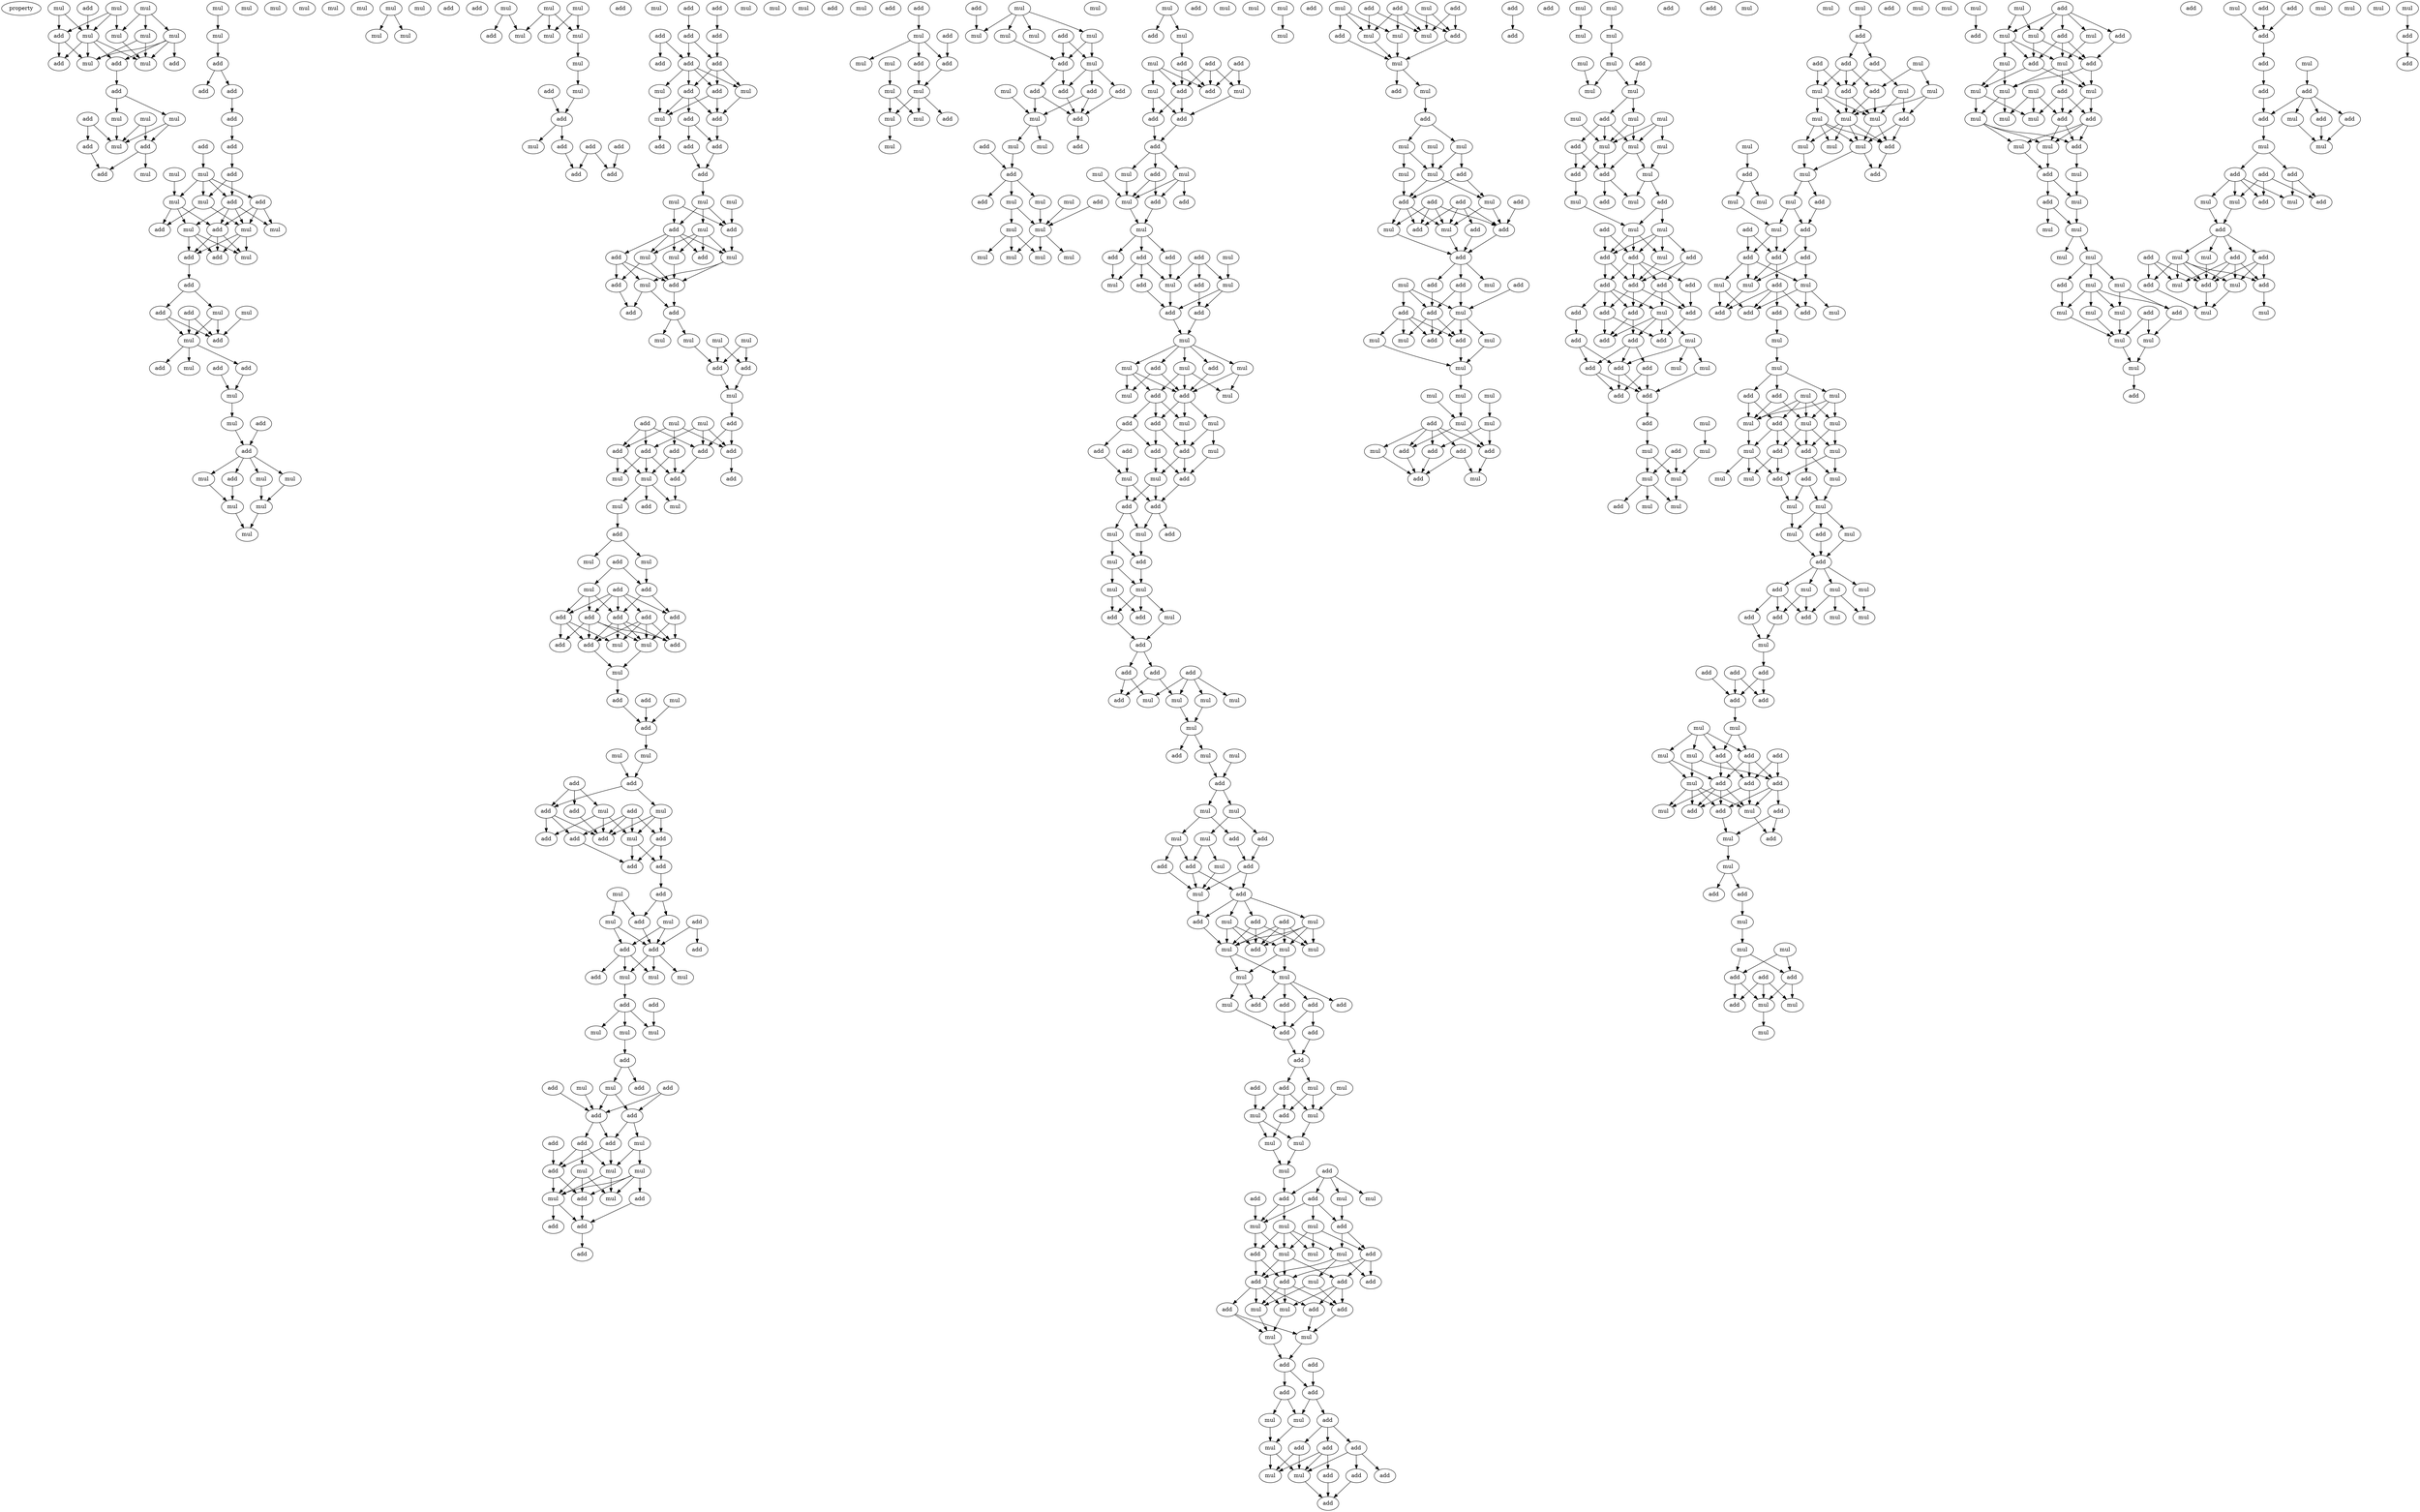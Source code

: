 digraph {
    node [fontcolor=black]
    property [mul=2,lf=1.9]
    0 [ label = mul ];
    1 [ label = mul ];
    2 [ label = add ];
    3 [ label = mul ];
    4 [ label = mul ];
    5 [ label = mul ];
    6 [ label = mul ];
    7 [ label = add ];
    8 [ label = mul ];
    9 [ label = add ];
    10 [ label = mul ];
    11 [ label = mul ];
    12 [ label = add ];
    13 [ label = add ];
    14 [ label = add ];
    15 [ label = add ];
    16 [ label = mul ];
    17 [ label = mul ];
    18 [ label = mul ];
    19 [ label = add ];
    20 [ label = mul ];
    21 [ label = add ];
    22 [ label = mul ];
    23 [ label = add ];
    24 [ label = mul ];
    25 [ label = mul ];
    26 [ label = add ];
    27 [ label = mul ];
    28 [ label = mul ];
    29 [ label = add ];
    30 [ label = add ];
    31 [ label = mul ];
    32 [ label = add ];
    33 [ label = add ];
    34 [ label = add ];
    35 [ label = mul ];
    36 [ label = add ];
    37 [ label = mul ];
    38 [ label = add ];
    39 [ label = add ];
    40 [ label = mul ];
    41 [ label = mul ];
    42 [ label = mul ];
    43 [ label = add ];
    44 [ label = mul ];
    45 [ label = mul ];
    46 [ label = add ];
    47 [ label = mul ];
    48 [ label = add ];
    49 [ label = add ];
    50 [ label = add ];
    51 [ label = add ];
    52 [ label = add ];
    53 [ label = mul ];
    54 [ label = mul ];
    55 [ label = mul ];
    56 [ label = add ];
    57 [ label = mul ];
    58 [ label = add ];
    59 [ label = add ];
    60 [ label = mul ];
    61 [ label = add ];
    62 [ label = mul ];
    63 [ label = mul ];
    64 [ label = add ];
    65 [ label = add ];
    66 [ label = mul ];
    67 [ label = mul ];
    68 [ label = mul ];
    69 [ label = mul ];
    70 [ label = add ];
    71 [ label = mul ];
    72 [ label = mul ];
    73 [ label = mul ];
    74 [ label = mul ];
    75 [ label = mul ];
    76 [ label = mul ];
    77 [ label = add ];
    78 [ label = mul ];
    79 [ label = add ];
    80 [ label = mul ];
    81 [ label = mul ];
    82 [ label = mul ];
    83 [ label = mul ];
    84 [ label = mul ];
    85 [ label = mul ];
    86 [ label = add ];
    87 [ label = mul ];
    88 [ label = add ];
    89 [ label = add ];
    90 [ label = mul ];
    91 [ label = add ];
    92 [ label = mul ];
    93 [ label = mul ];
    94 [ label = add ];
    95 [ label = add ];
    96 [ label = add ];
    97 [ label = add ];
    98 [ label = add ];
    99 [ label = add ];
    100 [ label = mul ];
    101 [ label = add ];
    102 [ label = add ];
    103 [ label = add ];
    104 [ label = add ];
    105 [ label = add ];
    106 [ label = add ];
    107 [ label = add ];
    108 [ label = mul ];
    109 [ label = add ];
    110 [ label = add ];
    111 [ label = mul ];
    112 [ label = add ];
    113 [ label = add ];
    114 [ label = mul ];
    115 [ label = add ];
    116 [ label = add ];
    117 [ label = add ];
    118 [ label = mul ];
    119 [ label = add ];
    120 [ label = mul ];
    121 [ label = mul ];
    122 [ label = mul ];
    123 [ label = add ];
    124 [ label = add ];
    125 [ label = mul ];
    126 [ label = add ];
    127 [ label = add ];
    128 [ label = mul ];
    129 [ label = mul ];
    130 [ label = mul ];
    131 [ label = add ];
    132 [ label = add ];
    133 [ label = mul ];
    134 [ label = add ];
    135 [ label = add ];
    136 [ label = mul ];
    137 [ label = mul ];
    138 [ label = mul ];
    139 [ label = mul ];
    140 [ label = add ];
    141 [ label = add ];
    142 [ label = mul ];
    143 [ label = mul ];
    144 [ label = add ];
    145 [ label = add ];
    146 [ label = mul ];
    147 [ label = mul ];
    148 [ label = add ];
    149 [ label = add ];
    150 [ label = add ];
    151 [ label = add ];
    152 [ label = add ];
    153 [ label = add ];
    154 [ label = mul ];
    155 [ label = mul ];
    156 [ label = add ];
    157 [ label = mul ];
    158 [ label = add ];
    159 [ label = mul ];
    160 [ label = add ];
    161 [ label = add ];
    162 [ label = mul ];
    163 [ label = mul ];
    164 [ label = add ];
    165 [ label = add ];
    166 [ label = add ];
    167 [ label = mul ];
    168 [ label = add ];
    169 [ label = add ];
    170 [ label = add ];
    171 [ label = add ];
    172 [ label = add ];
    173 [ label = add ];
    174 [ label = add ];
    175 [ label = mul ];
    176 [ label = add ];
    177 [ label = mul ];
    178 [ label = mul ];
    179 [ label = add ];
    180 [ label = add ];
    181 [ label = mul ];
    182 [ label = add ];
    183 [ label = mul ];
    184 [ label = mul ];
    185 [ label = add ];
    186 [ label = add ];
    187 [ label = mul ];
    188 [ label = add ];
    189 [ label = mul ];
    190 [ label = add ];
    191 [ label = add ];
    192 [ label = add ];
    193 [ label = mul ];
    194 [ label = add ];
    195 [ label = add ];
    196 [ label = add ];
    197 [ label = add ];
    198 [ label = add ];
    199 [ label = add ];
    200 [ label = mul ];
    201 [ label = add ];
    202 [ label = mul ];
    203 [ label = add ];
    204 [ label = mul ];
    205 [ label = add ];
    206 [ label = add ];
    207 [ label = add ];
    208 [ label = mul ];
    209 [ label = mul ];
    210 [ label = add ];
    211 [ label = mul ];
    212 [ label = mul ];
    213 [ label = add ];
    214 [ label = add ];
    215 [ label = mul ];
    216 [ label = mul ];
    217 [ label = mul ];
    218 [ label = add ];
    219 [ label = add ];
    220 [ label = mul ];
    221 [ label = add ];
    222 [ label = mul ];
    223 [ label = add ];
    224 [ label = add ];
    225 [ label = add ];
    226 [ label = add ];
    227 [ label = add ];
    228 [ label = mul ];
    229 [ label = add ];
    230 [ label = add ];
    231 [ label = mul ];
    232 [ label = add ];
    233 [ label = mul ];
    234 [ label = mul ];
    235 [ label = add ];
    236 [ label = mul ];
    237 [ label = mul ];
    238 [ label = add ];
    239 [ label = add ];
    240 [ label = add ];
    241 [ label = add ];
    242 [ label = add ];
    243 [ label = add ];
    244 [ label = mul ];
    245 [ label = mul ];
    246 [ label = mul ];
    247 [ label = add ];
    248 [ label = add ];
    249 [ label = mul ];
    250 [ label = mul ];
    251 [ label = mul ];
    252 [ label = add ];
    253 [ label = mul ];
    254 [ label = mul ];
    255 [ label = mul ];
    256 [ label = add ];
    257 [ label = mul ];
    258 [ label = mul ];
    259 [ label = add ];
    260 [ label = mul ];
    261 [ label = mul ];
    262 [ label = mul ];
    263 [ label = add ];
    264 [ label = add ];
    265 [ label = add ];
    266 [ label = add ];
    267 [ label = mul ];
    268 [ label = add ];
    269 [ label = mul ];
    270 [ label = add ];
    271 [ label = add ];
    272 [ label = mul ];
    273 [ label = mul ];
    274 [ label = add ];
    275 [ label = add ];
    276 [ label = add ];
    277 [ label = mul ];
    278 [ label = add ];
    279 [ label = mul ];
    280 [ label = mul ];
    281 [ label = mul ];
    282 [ label = mul ];
    283 [ label = mul ];
    284 [ label = mul ];
    285 [ label = mul ];
    286 [ label = mul ];
    287 [ label = mul ];
    288 [ label = mul ];
    289 [ label = add ];
    290 [ label = mul ];
    291 [ label = add ];
    292 [ label = add ];
    293 [ label = add ];
    294 [ label = mul ];
    295 [ label = add ];
    296 [ label = mul ];
    297 [ label = mul ];
    298 [ label = add ];
    299 [ label = add ];
    300 [ label = mul ];
    301 [ label = add ];
    302 [ label = add ];
    303 [ label = add ];
    304 [ label = mul ];
    305 [ label = mul ];
    306 [ label = add ];
    307 [ label = mul ];
    308 [ label = mul ];
    309 [ label = add ];
    310 [ label = add ];
    311 [ label = mul ];
    312 [ label = add ];
    313 [ label = add ];
    314 [ label = add ];
    315 [ label = add ];
    316 [ label = mul ];
    317 [ label = add ];
    318 [ label = mul ];
    319 [ label = mul ];
    320 [ label = mul ];
    321 [ label = add ];
    322 [ label = add ];
    323 [ label = add ];
    324 [ label = mul ];
    325 [ label = add ];
    326 [ label = add ];
    327 [ label = mul ];
    328 [ label = mul ];
    329 [ label = mul ];
    330 [ label = mul ];
    331 [ label = mul ];
    332 [ label = add ];
    333 [ label = add ];
    334 [ label = add ];
    335 [ label = add ];
    336 [ label = mul ];
    337 [ label = mul ];
    338 [ label = add ];
    339 [ label = add ];
    340 [ label = add ];
    341 [ label = mul ];
    342 [ label = add ];
    343 [ label = mul ];
    344 [ label = add ];
    345 [ label = mul ];
    346 [ label = add ];
    347 [ label = add ];
    348 [ label = add ];
    349 [ label = mul ];
    350 [ label = mul ];
    351 [ label = mul ];
    352 [ label = mul ];
    353 [ label = add ];
    354 [ label = mul ];
    355 [ label = mul ];
    356 [ label = mul ];
    357 [ label = mul ];
    358 [ label = add ];
    359 [ label = mul ];
    360 [ label = add ];
    361 [ label = add ];
    362 [ label = add ];
    363 [ label = add ];
    364 [ label = add ];
    365 [ label = mul ];
    366 [ label = mul ];
    367 [ label = add ];
    368 [ label = mul ];
    369 [ label = mul ];
    370 [ label = mul ];
    371 [ label = mul ];
    372 [ label = add ];
    373 [ label = mul ];
    374 [ label = add ];
    375 [ label = mul ];
    376 [ label = mul ];
    377 [ label = add ];
    378 [ label = add ];
    379 [ label = mul ];
    380 [ label = mul ];
    381 [ label = add ];
    382 [ label = add ];
    383 [ label = add ];
    384 [ label = mul ];
    385 [ label = mul ];
    386 [ label = add ];
    387 [ label = mul ];
    388 [ label = add ];
    389 [ label = add ];
    390 [ label = mul ];
    391 [ label = add ];
    392 [ label = mul ];
    393 [ label = mul ];
    394 [ label = add ];
    395 [ label = mul ];
    396 [ label = mul ];
    397 [ label = mul ];
    398 [ label = add ];
    399 [ label = add ];
    400 [ label = mul ];
    401 [ label = add ];
    402 [ label = add ];
    403 [ label = add ];
    404 [ label = add ];
    405 [ label = add ];
    406 [ label = add ];
    407 [ label = add ];
    408 [ label = add ];
    409 [ label = mul ];
    410 [ label = mul ];
    411 [ label = mul ];
    412 [ label = mul ];
    413 [ label = add ];
    414 [ label = mul ];
    415 [ label = mul ];
    416 [ label = add ];
    417 [ label = mul ];
    418 [ label = add ];
    419 [ label = add ];
    420 [ label = mul ];
    421 [ label = add ];
    422 [ label = mul ];
    423 [ label = mul ];
    424 [ label = add ];
    425 [ label = mul ];
    426 [ label = mul ];
    427 [ label = mul ];
    428 [ label = mul ];
    429 [ label = add ];
    430 [ label = mul ];
    431 [ label = add ];
    432 [ label = add ];
    433 [ label = add ];
    434 [ label = add ];
    435 [ label = add ];
    436 [ label = mul ];
    437 [ label = add ];
    438 [ label = add ];
    439 [ label = mul ];
    440 [ label = add ];
    441 [ label = mul ];
    442 [ label = mul ];
    443 [ label = mul ];
    444 [ label = add ];
    445 [ label = add ];
    446 [ label = add ];
    447 [ label = add ];
    448 [ label = mul ];
    449 [ label = mul ];
    450 [ label = add ];
    451 [ label = mul ];
    452 [ label = add ];
    453 [ label = add ];
    454 [ label = add ];
    455 [ label = add ];
    456 [ label = mul ];
    457 [ label = add ];
    458 [ label = add ];
    459 [ label = mul ];
    460 [ label = add ];
    461 [ label = mul ];
    462 [ label = mul ];
    463 [ label = add ];
    464 [ label = add ];
    465 [ label = add ];
    466 [ label = mul ];
    467 [ label = mul ];
    468 [ label = add ];
    469 [ label = mul ];
    470 [ label = add ];
    471 [ label = mul ];
    472 [ label = add ];
    473 [ label = add ];
    474 [ label = add ];
    475 [ label = mul ];
    476 [ label = add ];
    477 [ label = mul ];
    478 [ label = mul ];
    479 [ label = add ];
    480 [ label = mul ];
    481 [ label = mul ];
    482 [ label = mul ];
    483 [ label = add ];
    484 [ label = mul ];
    485 [ label = add ];
    486 [ label = add ];
    487 [ label = add ];
    488 [ label = add ];
    489 [ label = mul ];
    490 [ label = add ];
    491 [ label = add ];
    492 [ label = mul ];
    493 [ label = add ];
    494 [ label = add ];
    495 [ label = mul ];
    496 [ label = add ];
    497 [ label = add ];
    498 [ label = add ];
    499 [ label = mul ];
    500 [ label = add ];
    501 [ label = add ];
    502 [ label = mul ];
    503 [ label = add ];
    504 [ label = mul ];
    505 [ label = add ];
    506 [ label = mul ];
    507 [ label = mul ];
    508 [ label = mul ];
    509 [ label = mul ];
    510 [ label = mul ];
    511 [ label = mul ];
    512 [ label = mul ];
    513 [ label = mul ];
    514 [ label = add ];
    515 [ label = add ];
    516 [ label = add ];
    517 [ label = add ];
    518 [ label = mul ];
    519 [ label = add ];
    520 [ label = mul ];
    521 [ label = add ];
    522 [ label = mul ];
    523 [ label = mul ];
    524 [ label = mul ];
    525 [ label = mul ];
    526 [ label = mul ];
    527 [ label = mul ];
    528 [ label = add ];
    529 [ label = add ];
    530 [ label = mul ];
    531 [ label = mul ];
    532 [ label = add ];
    533 [ label = mul ];
    534 [ label = mul ];
    535 [ label = mul ];
    536 [ label = mul ];
    537 [ label = add ];
    538 [ label = mul ];
    539 [ label = mul ];
    540 [ label = add ];
    541 [ label = add ];
    542 [ label = add ];
    543 [ label = mul ];
    544 [ label = mul ];
    545 [ label = add ];
    546 [ label = mul ];
    547 [ label = add ];
    548 [ label = mul ];
    549 [ label = add ];
    550 [ label = mul ];
    551 [ label = mul ];
    552 [ label = mul ];
    553 [ label = add ];
    554 [ label = add ];
    555 [ label = add ];
    556 [ label = add ];
    557 [ label = add ];
    558 [ label = add ];
    559 [ label = add ];
    560 [ label = add ];
    561 [ label = add ];
    562 [ label = add ];
    563 [ label = add ];
    564 [ label = mul ];
    565 [ label = add ];
    566 [ label = mul ];
    567 [ label = add ];
    568 [ label = add ];
    569 [ label = add ];
    570 [ label = add ];
    571 [ label = mul ];
    572 [ label = add ];
    573 [ label = add ];
    574 [ label = mul ];
    575 [ label = add ];
    576 [ label = add ];
    577 [ label = mul ];
    578 [ label = add ];
    579 [ label = add ];
    580 [ label = mul ];
    581 [ label = mul ];
    582 [ label = mul ];
    583 [ label = mul ];
    584 [ label = mul ];
    585 [ label = mul ];
    586 [ label = add ];
    587 [ label = mul ];
    588 [ label = mul ];
    589 [ label = add ];
    590 [ label = mul ];
    591 [ label = add ];
    592 [ label = add ];
    593 [ label = add ];
    594 [ label = add ];
    595 [ label = add ];
    596 [ label = mul ];
    597 [ label = mul ];
    598 [ label = mul ];
    599 [ label = mul ];
    600 [ label = mul ];
    601 [ label = add ];
    602 [ label = mul ];
    603 [ label = mul ];
    604 [ label = add ];
    605 [ label = mul ];
    606 [ label = mul ];
    607 [ label = mul ];
    608 [ label = add ];
    609 [ label = mul ];
    610 [ label = add ];
    611 [ label = mul ];
    612 [ label = add ];
    613 [ label = mul ];
    614 [ label = mul ];
    615 [ label = mul ];
    616 [ label = add ];
    617 [ label = add ];
    618 [ label = add ];
    619 [ label = add ];
    620 [ label = add ];
    621 [ label = mul ];
    622 [ label = mul ];
    623 [ label = add ];
    624 [ label = mul ];
    625 [ label = add ];
    626 [ label = add ];
    627 [ label = add ];
    628 [ label = mul ];
    629 [ label = add ];
    630 [ label = mul ];
    631 [ label = mul ];
    632 [ label = mul ];
    633 [ label = mul ];
    634 [ label = add ];
    635 [ label = add ];
    636 [ label = mul ];
    637 [ label = add ];
    638 [ label = mul ];
    639 [ label = mul ];
    640 [ label = mul ];
    641 [ label = add ];
    642 [ label = add ];
    643 [ label = mul ];
    644 [ label = mul ];
    645 [ label = add ];
    646 [ label = mul ];
    647 [ label = add ];
    648 [ label = mul ];
    649 [ label = mul ];
    650 [ label = mul ];
    651 [ label = mul ];
    652 [ label = add ];
    653 [ label = mul ];
    654 [ label = add ];
    655 [ label = mul ];
    656 [ label = mul ];
    657 [ label = add ];
    658 [ label = mul ];
    659 [ label = add ];
    660 [ label = mul ];
    661 [ label = mul ];
    662 [ label = add ];
    663 [ label = add ];
    664 [ label = mul ];
    665 [ label = add ];
    666 [ label = add ];
    667 [ label = add ];
    668 [ label = add ];
    669 [ label = add ];
    670 [ label = add ];
    671 [ label = mul ];
    672 [ label = mul ];
    673 [ label = add ];
    674 [ label = mul ];
    675 [ label = mul ];
    676 [ label = add ];
    677 [ label = add ];
    678 [ label = mul ];
    679 [ label = add ];
    680 [ label = add ];
    681 [ label = add ];
    682 [ label = mul ];
    683 [ label = add ];
    684 [ label = add ];
    685 [ label = mul ];
    686 [ label = add ];
    687 [ label = add ];
    688 [ label = mul ];
    689 [ label = mul ];
    690 [ label = mul ];
    691 [ label = mul ];
    692 [ label = add ];
    693 [ label = add ];
    694 [ label = mul ];
    695 [ label = mul ];
    696 [ label = mul ];
    697 [ label = add ];
    698 [ label = add ];
    699 [ label = add ];
    700 [ label = add ];
    701 [ label = mul ];
    702 [ label = mul ];
    703 [ label = mul ];
    704 [ label = mul ];
    705 [ label = add ];
    706 [ label = add ];
    707 [ label = mul ];
    708 [ label = mul ];
    709 [ label = add ];
    710 [ label = add ];
    711 [ label = mul ];
    712 [ label = mul ];
    713 [ label = mul ];
    714 [ label = add ];
    715 [ label = mul ];
    716 [ label = add ];
    717 [ label = add ];
    718 [ label = mul ];
    719 [ label = mul ];
    720 [ label = mul ];
    721 [ label = mul ];
    722 [ label = add ];
    723 [ label = mul ];
    724 [ label = mul ];
    725 [ label = mul ];
    726 [ label = add ];
    727 [ label = mul ];
    728 [ label = add ];
    729 [ label = mul ];
    730 [ label = add ];
    731 [ label = mul ];
    732 [ label = add ];
    733 [ label = mul ];
    734 [ label = mul ];
    735 [ label = mul ];
    736 [ label = add ];
    737 [ label = mul ];
    738 [ label = mul ];
    739 [ label = mul ];
    740 [ label = add ];
    741 [ label = mul ];
    742 [ label = mul ];
    743 [ label = mul ];
    744 [ label = add ];
    745 [ label = add ];
    746 [ label = mul ];
    747 [ label = mul ];
    748 [ label = mul ];
    749 [ label = mul ];
    750 [ label = mul ];
    751 [ label = add ];
    752 [ label = add ];
    753 [ label = add ];
    754 [ label = add ];
    755 [ label = mul ];
    756 [ label = add ];
    757 [ label = mul ];
    758 [ label = add ];
    759 [ label = add ];
    760 [ label = mul ];
    761 [ label = add ];
    762 [ label = add ];
    763 [ label = add ];
    764 [ label = mul ];
    765 [ label = mul ];
    766 [ label = add ];
    767 [ label = add ];
    768 [ label = mul ];
    769 [ label = add ];
    770 [ label = mul ];
    771 [ label = add ];
    772 [ label = add ];
    773 [ label = mul ];
    774 [ label = mul ];
    775 [ label = add ];
    776 [ label = mul ];
    777 [ label = mul ];
    778 [ label = add ];
    779 [ label = add ];
    780 [ label = add ];
    781 [ label = add ];
    782 [ label = mul ];
    783 [ label = add ];
    784 [ label = add ];
    785 [ label = mul ];
    786 [ label = mul ];
    787 [ label = mul ];
    788 [ label = mul ];
    789 [ label = mul ];
    790 [ label = add ];
    791 [ label = add ];
    0 -> 4 [ name = 0 ];
    0 -> 5 [ name = 1 ];
    0 -> 7 [ name = 2 ];
    1 -> 4 [ name = 3 ];
    1 -> 7 [ name = 4 ];
    2 -> 4 [ name = 5 ];
    3 -> 5 [ name = 6 ];
    3 -> 6 [ name = 7 ];
    3 -> 8 [ name = 8 ];
    4 -> 9 [ name = 9 ];
    4 -> 10 [ name = 10 ];
    4 -> 11 [ name = 11 ];
    4 -> 13 [ name = 12 ];
    5 -> 11 [ name = 13 ];
    6 -> 10 [ name = 14 ];
    6 -> 11 [ name = 15 ];
    7 -> 10 [ name = 16 ];
    7 -> 13 [ name = 17 ];
    8 -> 9 [ name = 18 ];
    8 -> 10 [ name = 19 ];
    8 -> 11 [ name = 20 ];
    8 -> 12 [ name = 21 ];
    9 -> 14 [ name = 22 ];
    14 -> 17 [ name = 23 ];
    14 -> 18 [ name = 24 ];
    15 -> 19 [ name = 25 ];
    15 -> 20 [ name = 26 ];
    16 -> 20 [ name = 27 ];
    16 -> 21 [ name = 28 ];
    17 -> 20 [ name = 29 ];
    18 -> 20 [ name = 30 ];
    18 -> 21 [ name = 31 ];
    19 -> 23 [ name = 32 ];
    21 -> 22 [ name = 33 ];
    21 -> 23 [ name = 34 ];
    24 -> 25 [ name = 35 ];
    25 -> 26 [ name = 36 ];
    26 -> 29 [ name = 37 ];
    26 -> 30 [ name = 38 ];
    30 -> 32 [ name = 39 ];
    32 -> 34 [ name = 40 ];
    33 -> 35 [ name = 41 ];
    34 -> 36 [ name = 42 ];
    35 -> 38 [ name = 43 ];
    35 -> 39 [ name = 44 ];
    35 -> 40 [ name = 45 ];
    35 -> 41 [ name = 46 ];
    36 -> 39 [ name = 47 ];
    36 -> 40 [ name = 48 ];
    37 -> 41 [ name = 49 ];
    38 -> 42 [ name = 50 ];
    38 -> 43 [ name = 51 ];
    38 -> 44 [ name = 52 ];
    39 -> 42 [ name = 53 ];
    39 -> 43 [ name = 54 ];
    39 -> 44 [ name = 55 ];
    39 -> 45 [ name = 56 ];
    40 -> 42 [ name = 57 ];
    40 -> 46 [ name = 58 ];
    41 -> 43 [ name = 59 ];
    41 -> 45 [ name = 60 ];
    41 -> 46 [ name = 61 ];
    42 -> 47 [ name = 62 ];
    42 -> 48 [ name = 63 ];
    42 -> 49 [ name = 64 ];
    43 -> 47 [ name = 65 ];
    43 -> 48 [ name = 66 ];
    43 -> 49 [ name = 67 ];
    45 -> 47 [ name = 68 ];
    45 -> 48 [ name = 69 ];
    45 -> 49 [ name = 70 ];
    48 -> 50 [ name = 71 ];
    50 -> 51 [ name = 72 ];
    50 -> 53 [ name = 73 ];
    51 -> 55 [ name = 74 ];
    51 -> 56 [ name = 75 ];
    52 -> 55 [ name = 76 ];
    52 -> 56 [ name = 77 ];
    53 -> 55 [ name = 78 ];
    53 -> 56 [ name = 79 ];
    54 -> 56 [ name = 80 ];
    55 -> 57 [ name = 81 ];
    55 -> 58 [ name = 82 ];
    55 -> 59 [ name = 83 ];
    58 -> 62 [ name = 84 ];
    61 -> 62 [ name = 85 ];
    62 -> 63 [ name = 86 ];
    63 -> 65 [ name = 87 ];
    64 -> 65 [ name = 88 ];
    65 -> 66 [ name = 89 ];
    65 -> 68 [ name = 90 ];
    65 -> 69 [ name = 91 ];
    65 -> 70 [ name = 92 ];
    66 -> 72 [ name = 93 ];
    68 -> 71 [ name = 94 ];
    69 -> 72 [ name = 95 ];
    70 -> 71 [ name = 96 ];
    71 -> 73 [ name = 97 ];
    72 -> 73 [ name = 98 ];
    74 -> 76 [ name = 99 ];
    74 -> 78 [ name = 100 ];
    80 -> 84 [ name = 101 ];
    80 -> 86 [ name = 102 ];
    81 -> 83 [ name = 103 ];
    81 -> 85 [ name = 104 ];
    82 -> 83 [ name = 105 ];
    82 -> 84 [ name = 106 ];
    82 -> 85 [ name = 107 ];
    83 -> 87 [ name = 108 ];
    87 -> 90 [ name = 109 ];
    89 -> 91 [ name = 110 ];
    90 -> 91 [ name = 111 ];
    91 -> 93 [ name = 112 ];
    91 -> 94 [ name = 113 ];
    94 -> 98 [ name = 114 ];
    95 -> 97 [ name = 115 ];
    95 -> 98 [ name = 116 ];
    96 -> 97 [ name = 117 ];
    99 -> 103 [ name = 118 ];
    101 -> 104 [ name = 119 ];
    102 -> 106 [ name = 120 ];
    102 -> 107 [ name = 121 ];
    103 -> 105 [ name = 122 ];
    103 -> 106 [ name = 123 ];
    104 -> 105 [ name = 124 ];
    105 -> 108 [ name = 125 ];
    105 -> 109 [ name = 126 ];
    105 -> 110 [ name = 127 ];
    106 -> 108 [ name = 128 ];
    106 -> 109 [ name = 129 ];
    106 -> 110 [ name = 130 ];
    106 -> 111 [ name = 131 ];
    108 -> 112 [ name = 132 ];
    109 -> 112 [ name = 133 ];
    109 -> 113 [ name = 134 ];
    109 -> 114 [ name = 135 ];
    110 -> 112 [ name = 136 ];
    110 -> 114 [ name = 137 ];
    111 -> 114 [ name = 138 ];
    112 -> 116 [ name = 139 ];
    113 -> 115 [ name = 140 ];
    113 -> 116 [ name = 141 ];
    114 -> 117 [ name = 142 ];
    115 -> 119 [ name = 143 ];
    116 -> 119 [ name = 144 ];
    119 -> 121 [ name = 145 ];
    120 -> 123 [ name = 146 ];
    121 -> 123 [ name = 147 ];
    121 -> 124 [ name = 148 ];
    121 -> 125 [ name = 149 ];
    122 -> 123 [ name = 150 ];
    122 -> 124 [ name = 151 ];
    123 -> 130 [ name = 152 ];
    124 -> 126 [ name = 153 ];
    124 -> 127 [ name = 154 ];
    124 -> 128 [ name = 155 ];
    124 -> 129 [ name = 156 ];
    124 -> 130 [ name = 157 ];
    125 -> 126 [ name = 158 ];
    125 -> 128 [ name = 159 ];
    125 -> 129 [ name = 160 ];
    125 -> 130 [ name = 161 ];
    127 -> 131 [ name = 162 ];
    127 -> 132 [ name = 163 ];
    127 -> 133 [ name = 164 ];
    128 -> 131 [ name = 165 ];
    129 -> 131 [ name = 166 ];
    129 -> 132 [ name = 167 ];
    130 -> 131 [ name = 168 ];
    130 -> 133 [ name = 169 ];
    131 -> 135 [ name = 170 ];
    132 -> 134 [ name = 171 ];
    133 -> 134 [ name = 172 ];
    133 -> 135 [ name = 173 ];
    135 -> 138 [ name = 174 ];
    135 -> 139 [ name = 175 ];
    136 -> 140 [ name = 176 ];
    136 -> 141 [ name = 177 ];
    137 -> 140 [ name = 178 ];
    137 -> 141 [ name = 179 ];
    139 -> 140 [ name = 180 ];
    140 -> 143 [ name = 181 ];
    141 -> 143 [ name = 182 ];
    143 -> 145 [ name = 183 ];
    144 -> 148 [ name = 184 ];
    144 -> 150 [ name = 185 ];
    144 -> 151 [ name = 186 ];
    145 -> 148 [ name = 187 ];
    145 -> 152 [ name = 188 ];
    146 -> 149 [ name = 189 ];
    146 -> 151 [ name = 190 ];
    146 -> 152 [ name = 191 ];
    147 -> 148 [ name = 192 ];
    147 -> 150 [ name = 193 ];
    147 -> 152 [ name = 194 ];
    148 -> 156 [ name = 195 ];
    149 -> 154 [ name = 196 ];
    149 -> 156 [ name = 197 ];
    150 -> 154 [ name = 198 ];
    150 -> 155 [ name = 199 ];
    150 -> 156 [ name = 200 ];
    151 -> 154 [ name = 201 ];
    151 -> 155 [ name = 202 ];
    152 -> 153 [ name = 203 ];
    154 -> 157 [ name = 204 ];
    154 -> 158 [ name = 205 ];
    154 -> 159 [ name = 206 ];
    156 -> 157 [ name = 207 ];
    159 -> 160 [ name = 208 ];
    160 -> 162 [ name = 209 ];
    160 -> 163 [ name = 210 ];
    161 -> 165 [ name = 211 ];
    161 -> 167 [ name = 212 ];
    162 -> 165 [ name = 213 ];
    164 -> 168 [ name = 214 ];
    164 -> 169 [ name = 215 ];
    164 -> 170 [ name = 216 ];
    164 -> 171 [ name = 217 ];
    164 -> 172 [ name = 218 ];
    165 -> 169 [ name = 219 ];
    165 -> 172 [ name = 220 ];
    167 -> 170 [ name = 221 ];
    167 -> 171 [ name = 222 ];
    167 -> 172 [ name = 223 ];
    168 -> 174 [ name = 224 ];
    168 -> 175 [ name = 225 ];
    168 -> 176 [ name = 226 ];
    168 -> 177 [ name = 227 ];
    169 -> 174 [ name = 228 ];
    169 -> 175 [ name = 229 ];
    170 -> 173 [ name = 230 ];
    170 -> 174 [ name = 231 ];
    170 -> 175 [ name = 232 ];
    170 -> 176 [ name = 233 ];
    171 -> 173 [ name = 234 ];
    171 -> 176 [ name = 235 ];
    171 -> 177 [ name = 236 ];
    172 -> 174 [ name = 237 ];
    172 -> 175 [ name = 238 ];
    172 -> 176 [ name = 239 ];
    172 -> 177 [ name = 240 ];
    175 -> 178 [ name = 241 ];
    176 -> 178 [ name = 242 ];
    178 -> 179 [ name = 243 ];
    179 -> 182 [ name = 244 ];
    180 -> 182 [ name = 245 ];
    181 -> 182 [ name = 246 ];
    182 -> 184 [ name = 247 ];
    183 -> 186 [ name = 248 ];
    184 -> 186 [ name = 249 ];
    185 -> 187 [ name = 250 ];
    185 -> 188 [ name = 251 ];
    185 -> 190 [ name = 252 ];
    186 -> 188 [ name = 253 ];
    186 -> 189 [ name = 254 ];
    187 -> 192 [ name = 255 ];
    187 -> 193 [ name = 256 ];
    187 -> 194 [ name = 257 ];
    188 -> 192 [ name = 258 ];
    188 -> 194 [ name = 259 ];
    188 -> 196 [ name = 260 ];
    189 -> 193 [ name = 261 ];
    189 -> 194 [ name = 262 ];
    189 -> 195 [ name = 263 ];
    190 -> 194 [ name = 264 ];
    191 -> 193 [ name = 265 ];
    191 -> 194 [ name = 266 ];
    191 -> 195 [ name = 267 ];
    191 -> 196 [ name = 268 ];
    193 -> 197 [ name = 269 ];
    193 -> 198 [ name = 270 ];
    195 -> 197 [ name = 271 ];
    195 -> 198 [ name = 272 ];
    196 -> 198 [ name = 273 ];
    197 -> 199 [ name = 274 ];
    199 -> 201 [ name = 275 ];
    199 -> 202 [ name = 276 ];
    200 -> 201 [ name = 277 ];
    200 -> 204 [ name = 278 ];
    201 -> 207 [ name = 279 ];
    202 -> 206 [ name = 280 ];
    202 -> 207 [ name = 281 ];
    203 -> 205 [ name = 282 ];
    203 -> 207 [ name = 283 ];
    204 -> 206 [ name = 284 ];
    204 -> 207 [ name = 285 ];
    206 -> 209 [ name = 286 ];
    206 -> 210 [ name = 287 ];
    206 -> 211 [ name = 288 ];
    207 -> 209 [ name = 289 ];
    207 -> 211 [ name = 290 ];
    207 -> 212 [ name = 291 ];
    209 -> 214 [ name = 292 ];
    213 -> 216 [ name = 293 ];
    214 -> 215 [ name = 294 ];
    214 -> 216 [ name = 295 ];
    214 -> 217 [ name = 296 ];
    215 -> 219 [ name = 297 ];
    219 -> 221 [ name = 298 ];
    219 -> 222 [ name = 299 ];
    220 -> 226 [ name = 300 ];
    222 -> 225 [ name = 301 ];
    222 -> 226 [ name = 302 ];
    223 -> 226 [ name = 303 ];
    224 -> 225 [ name = 304 ];
    224 -> 226 [ name = 305 ];
    225 -> 227 [ name = 306 ];
    225 -> 228 [ name = 307 ];
    226 -> 227 [ name = 308 ];
    226 -> 229 [ name = 309 ];
    227 -> 232 [ name = 310 ];
    227 -> 234 [ name = 311 ];
    228 -> 231 [ name = 312 ];
    228 -> 234 [ name = 313 ];
    229 -> 232 [ name = 314 ];
    229 -> 233 [ name = 315 ];
    229 -> 234 [ name = 316 ];
    230 -> 232 [ name = 317 ];
    231 -> 235 [ name = 318 ];
    231 -> 236 [ name = 319 ];
    231 -> 237 [ name = 320 ];
    231 -> 238 [ name = 321 ];
    232 -> 235 [ name = 322 ];
    232 -> 237 [ name = 323 ];
    233 -> 235 [ name = 324 ];
    233 -> 236 [ name = 325 ];
    233 -> 237 [ name = 326 ];
    234 -> 236 [ name = 327 ];
    234 -> 237 [ name = 328 ];
    235 -> 240 [ name = 329 ];
    237 -> 239 [ name = 330 ];
    237 -> 240 [ name = 331 ];
    238 -> 240 [ name = 332 ];
    240 -> 242 [ name = 333 ];
    241 -> 244 [ name = 334 ];
    243 -> 247 [ name = 335 ];
    244 -> 246 [ name = 336 ];
    244 -> 247 [ name = 337 ];
    244 -> 248 [ name = 338 ];
    245 -> 249 [ name = 339 ];
    247 -> 250 [ name = 340 ];
    248 -> 250 [ name = 341 ];
    249 -> 251 [ name = 342 ];
    249 -> 253 [ name = 343 ];
    250 -> 251 [ name = 344 ];
    250 -> 252 [ name = 345 ];
    250 -> 253 [ name = 346 ];
    253 -> 254 [ name = 347 ];
    255 -> 257 [ name = 348 ];
    255 -> 258 [ name = 349 ];
    255 -> 260 [ name = 350 ];
    255 -> 261 [ name = 351 ];
    256 -> 257 [ name = 352 ];
    259 -> 262 [ name = 353 ];
    259 -> 263 [ name = 354 ];
    260 -> 263 [ name = 355 ];
    261 -> 262 [ name = 356 ];
    261 -> 263 [ name = 357 ];
    262 -> 264 [ name = 358 ];
    262 -> 265 [ name = 359 ];
    262 -> 268 [ name = 360 ];
    263 -> 266 [ name = 361 ];
    263 -> 268 [ name = 362 ];
    264 -> 270 [ name = 363 ];
    265 -> 269 [ name = 364 ];
    265 -> 270 [ name = 365 ];
    266 -> 269 [ name = 366 ];
    266 -> 270 [ name = 367 ];
    267 -> 269 [ name = 368 ];
    268 -> 270 [ name = 369 ];
    269 -> 272 [ name = 370 ];
    269 -> 273 [ name = 371 ];
    270 -> 274 [ name = 372 ];
    271 -> 275 [ name = 373 ];
    272 -> 275 [ name = 374 ];
    275 -> 277 [ name = 375 ];
    275 -> 278 [ name = 376 ];
    275 -> 279 [ name = 377 ];
    276 -> 281 [ name = 378 ];
    277 -> 281 [ name = 379 ];
    277 -> 282 [ name = 380 ];
    279 -> 281 [ name = 381 ];
    280 -> 281 [ name = 382 ];
    281 -> 283 [ name = 383 ];
    281 -> 285 [ name = 384 ];
    281 -> 287 [ name = 385 ];
    282 -> 284 [ name = 386 ];
    282 -> 285 [ name = 387 ];
    282 -> 287 [ name = 388 ];
    288 -> 289 [ name = 389 ];
    288 -> 290 [ name = 390 ];
    290 -> 295 [ name = 391 ];
    292 -> 296 [ name = 392 ];
    292 -> 299 [ name = 393 ];
    293 -> 296 [ name = 394 ];
    293 -> 298 [ name = 395 ];
    293 -> 299 [ name = 396 ];
    294 -> 297 [ name = 397 ];
    294 -> 298 [ name = 398 ];
    294 -> 299 [ name = 399 ];
    295 -> 298 [ name = 400 ];
    295 -> 299 [ name = 401 ];
    296 -> 301 [ name = 402 ];
    297 -> 301 [ name = 403 ];
    297 -> 302 [ name = 404 ];
    298 -> 301 [ name = 405 ];
    298 -> 302 [ name = 406 ];
    301 -> 303 [ name = 407 ];
    302 -> 303 [ name = 408 ];
    303 -> 305 [ name = 409 ];
    303 -> 306 [ name = 410 ];
    303 -> 307 [ name = 411 ];
    304 -> 308 [ name = 412 ];
    305 -> 308 [ name = 413 ];
    305 -> 309 [ name = 414 ];
    305 -> 310 [ name = 415 ];
    306 -> 308 [ name = 416 ];
    306 -> 310 [ name = 417 ];
    307 -> 308 [ name = 418 ];
    308 -> 311 [ name = 419 ];
    310 -> 311 [ name = 420 ];
    311 -> 312 [ name = 421 ];
    311 -> 313 [ name = 422 ];
    311 -> 315 [ name = 423 ];
    312 -> 318 [ name = 424 ];
    313 -> 319 [ name = 425 ];
    314 -> 317 [ name = 426 ];
    314 -> 319 [ name = 427 ];
    314 -> 320 [ name = 428 ];
    315 -> 318 [ name = 429 ];
    315 -> 319 [ name = 430 ];
    315 -> 321 [ name = 431 ];
    316 -> 320 [ name = 432 ];
    317 -> 323 [ name = 433 ];
    319 -> 322 [ name = 434 ];
    320 -> 322 [ name = 435 ];
    320 -> 323 [ name = 436 ];
    321 -> 322 [ name = 437 ];
    322 -> 324 [ name = 438 ];
    323 -> 324 [ name = 439 ];
    324 -> 325 [ name = 440 ];
    324 -> 326 [ name = 441 ];
    324 -> 327 [ name = 442 ];
    324 -> 328 [ name = 443 ];
    324 -> 329 [ name = 444 ];
    325 -> 330 [ name = 445 ];
    325 -> 333 [ name = 446 ];
    326 -> 333 [ name = 447 ];
    327 -> 330 [ name = 448 ];
    327 -> 332 [ name = 449 ];
    327 -> 333 [ name = 450 ];
    328 -> 331 [ name = 451 ];
    328 -> 333 [ name = 452 ];
    329 -> 331 [ name = 453 ];
    329 -> 332 [ name = 454 ];
    329 -> 333 [ name = 455 ];
    332 -> 334 [ name = 456 ];
    332 -> 335 [ name = 457 ];
    332 -> 336 [ name = 458 ];
    333 -> 335 [ name = 459 ];
    333 -> 336 [ name = 460 ];
    333 -> 337 [ name = 461 ];
    334 -> 339 [ name = 462 ];
    334 -> 340 [ name = 463 ];
    335 -> 338 [ name = 464 ];
    335 -> 340 [ name = 465 ];
    336 -> 338 [ name = 466 ];
    337 -> 338 [ name = 467 ];
    337 -> 341 [ name = 468 ];
    338 -> 343 [ name = 469 ];
    338 -> 344 [ name = 470 ];
    339 -> 345 [ name = 471 ];
    340 -> 343 [ name = 472 ];
    340 -> 344 [ name = 473 ];
    341 -> 344 [ name = 474 ];
    342 -> 345 [ name = 475 ];
    343 -> 346 [ name = 476 ];
    343 -> 347 [ name = 477 ];
    344 -> 346 [ name = 478 ];
    345 -> 346 [ name = 479 ];
    345 -> 347 [ name = 480 ];
    346 -> 348 [ name = 481 ];
    346 -> 350 [ name = 482 ];
    347 -> 350 [ name = 483 ];
    347 -> 351 [ name = 484 ];
    350 -> 353 [ name = 485 ];
    351 -> 352 [ name = 486 ];
    351 -> 353 [ name = 487 ];
    352 -> 354 [ name = 488 ];
    352 -> 355 [ name = 489 ];
    353 -> 354 [ name = 490 ];
    354 -> 357 [ name = 491 ];
    354 -> 358 [ name = 492 ];
    354 -> 360 [ name = 493 ];
    355 -> 358 [ name = 494 ];
    355 -> 360 [ name = 495 ];
    356 -> 359 [ name = 496 ];
    357 -> 361 [ name = 497 ];
    358 -> 361 [ name = 498 ];
    361 -> 362 [ name = 499 ];
    361 -> 364 [ name = 500 ];
    362 -> 365 [ name = 501 ];
    362 -> 367 [ name = 502 ];
    363 -> 365 [ name = 503 ];
    363 -> 366 [ name = 504 ];
    363 -> 368 [ name = 505 ];
    363 -> 369 [ name = 506 ];
    364 -> 367 [ name = 507 ];
    364 -> 369 [ name = 508 ];
    365 -> 370 [ name = 509 ];
    368 -> 370 [ name = 510 ];
    370 -> 372 [ name = 511 ];
    370 -> 373 [ name = 512 ];
    371 -> 374 [ name = 513 ];
    373 -> 374 [ name = 514 ];
    374 -> 375 [ name = 515 ];
    374 -> 376 [ name = 516 ];
    375 -> 378 [ name = 517 ];
    375 -> 380 [ name = 518 ];
    376 -> 377 [ name = 519 ];
    376 -> 379 [ name = 520 ];
    377 -> 381 [ name = 521 ];
    378 -> 381 [ name = 522 ];
    379 -> 382 [ name = 523 ];
    379 -> 384 [ name = 524 ];
    380 -> 382 [ name = 525 ];
    380 -> 383 [ name = 526 ];
    381 -> 385 [ name = 527 ];
    381 -> 386 [ name = 528 ];
    382 -> 385 [ name = 529 ];
    382 -> 386 [ name = 530 ];
    383 -> 385 [ name = 531 ];
    384 -> 385 [ name = 532 ];
    385 -> 389 [ name = 533 ];
    386 -> 387 [ name = 534 ];
    386 -> 389 [ name = 535 ];
    386 -> 390 [ name = 536 ];
    386 -> 391 [ name = 537 ];
    387 -> 392 [ name = 538 ];
    387 -> 393 [ name = 539 ];
    387 -> 394 [ name = 540 ];
    387 -> 395 [ name = 541 ];
    388 -> 392 [ name = 542 ];
    388 -> 393 [ name = 543 ];
    388 -> 394 [ name = 544 ];
    388 -> 395 [ name = 545 ];
    389 -> 395 [ name = 546 ];
    390 -> 392 [ name = 547 ];
    390 -> 394 [ name = 548 ];
    390 -> 395 [ name = 549 ];
    391 -> 393 [ name = 550 ];
    391 -> 394 [ name = 551 ];
    391 -> 395 [ name = 552 ];
    392 -> 396 [ name = 553 ];
    392 -> 397 [ name = 554 ];
    395 -> 396 [ name = 555 ];
    395 -> 397 [ name = 556 ];
    396 -> 398 [ name = 557 ];
    396 -> 399 [ name = 558 ];
    396 -> 401 [ name = 559 ];
    396 -> 402 [ name = 560 ];
    397 -> 398 [ name = 561 ];
    397 -> 400 [ name = 562 ];
    400 -> 404 [ name = 563 ];
    401 -> 404 [ name = 564 ];
    402 -> 403 [ name = 565 ];
    402 -> 404 [ name = 566 ];
    403 -> 405 [ name = 567 ];
    404 -> 405 [ name = 568 ];
    405 -> 408 [ name = 569 ];
    405 -> 409 [ name = 570 ];
    407 -> 411 [ name = 571 ];
    408 -> 411 [ name = 572 ];
    408 -> 412 [ name = 573 ];
    408 -> 413 [ name = 574 ];
    409 -> 412 [ name = 575 ];
    409 -> 413 [ name = 576 ];
    410 -> 412 [ name = 577 ];
    411 -> 414 [ name = 578 ];
    411 -> 415 [ name = 579 ];
    412 -> 414 [ name = 580 ];
    413 -> 415 [ name = 581 ];
    414 -> 417 [ name = 582 ];
    415 -> 417 [ name = 583 ];
    416 -> 418 [ name = 584 ];
    416 -> 419 [ name = 585 ];
    416 -> 420 [ name = 586 ];
    416 -> 422 [ name = 587 ];
    417 -> 418 [ name = 588 ];
    418 -> 423 [ name = 589 ];
    418 -> 425 [ name = 590 ];
    419 -> 423 [ name = 591 ];
    419 -> 424 [ name = 592 ];
    419 -> 426 [ name = 593 ];
    420 -> 424 [ name = 594 ];
    421 -> 423 [ name = 595 ];
    423 -> 428 [ name = 596 ];
    423 -> 429 [ name = 597 ];
    424 -> 430 [ name = 598 ];
    424 -> 431 [ name = 599 ];
    425 -> 427 [ name = 600 ];
    425 -> 428 [ name = 601 ];
    425 -> 429 [ name = 602 ];
    425 -> 430 [ name = 603 ];
    426 -> 427 [ name = 604 ];
    426 -> 428 [ name = 605 ];
    426 -> 431 [ name = 606 ];
    428 -> 433 [ name = 607 ];
    428 -> 434 [ name = 608 ];
    428 -> 435 [ name = 609 ];
    429 -> 433 [ name = 610 ];
    429 -> 435 [ name = 611 ];
    430 -> 432 [ name = 612 ];
    430 -> 435 [ name = 613 ];
    430 -> 436 [ name = 614 ];
    431 -> 432 [ name = 615 ];
    431 -> 433 [ name = 616 ];
    431 -> 434 [ name = 617 ];
    433 -> 439 [ name = 618 ];
    433 -> 440 [ name = 619 ];
    433 -> 441 [ name = 620 ];
    434 -> 437 [ name = 621 ];
    434 -> 440 [ name = 622 ];
    434 -> 441 [ name = 623 ];
    435 -> 437 [ name = 624 ];
    435 -> 438 [ name = 625 ];
    435 -> 439 [ name = 626 ];
    435 -> 441 [ name = 627 ];
    436 -> 439 [ name = 628 ];
    436 -> 440 [ name = 629 ];
    437 -> 442 [ name = 630 ];
    438 -> 442 [ name = 631 ];
    438 -> 443 [ name = 632 ];
    439 -> 443 [ name = 633 ];
    440 -> 442 [ name = 634 ];
    441 -> 443 [ name = 635 ];
    442 -> 444 [ name = 636 ];
    443 -> 444 [ name = 637 ];
    444 -> 446 [ name = 638 ];
    444 -> 447 [ name = 639 ];
    445 -> 446 [ name = 640 ];
    446 -> 448 [ name = 641 ];
    446 -> 450 [ name = 642 ];
    447 -> 448 [ name = 643 ];
    447 -> 449 [ name = 644 ];
    448 -> 451 [ name = 645 ];
    449 -> 451 [ name = 646 ];
    450 -> 452 [ name = 647 ];
    450 -> 453 [ name = 648 ];
    450 -> 454 [ name = 649 ];
    451 -> 456 [ name = 650 ];
    451 -> 459 [ name = 651 ];
    452 -> 455 [ name = 652 ];
    452 -> 456 [ name = 653 ];
    452 -> 459 [ name = 654 ];
    453 -> 456 [ name = 655 ];
    453 -> 459 [ name = 656 ];
    454 -> 457 [ name = 657 ];
    454 -> 458 [ name = 658 ];
    454 -> 459 [ name = 659 ];
    455 -> 460 [ name = 660 ];
    457 -> 460 [ name = 661 ];
    459 -> 460 [ name = 662 ];
    461 -> 468 [ name = 663 ];
    461 -> 469 [ name = 664 ];
    462 -> 466 [ name = 665 ];
    462 -> 467 [ name = 666 ];
    462 -> 470 [ name = 667 ];
    463 -> 468 [ name = 668 ];
    463 -> 469 [ name = 669 ];
    464 -> 467 [ name = 670 ];
    464 -> 469 [ name = 671 ];
    465 -> 466 [ name = 672 ];
    465 -> 467 [ name = 673 ];
    465 -> 468 [ name = 674 ];
    465 -> 469 [ name = 675 ];
    466 -> 471 [ name = 676 ];
    467 -> 471 [ name = 677 ];
    468 -> 471 [ name = 678 ];
    470 -> 471 [ name = 679 ];
    471 -> 474 [ name = 680 ];
    471 -> 475 [ name = 681 ];
    472 -> 473 [ name = 682 ];
    475 -> 476 [ name = 683 ];
    476 -> 477 [ name = 684 ];
    476 -> 478 [ name = 685 ];
    477 -> 481 [ name = 686 ];
    477 -> 483 [ name = 687 ];
    478 -> 481 [ name = 688 ];
    478 -> 482 [ name = 689 ];
    480 -> 481 [ name = 690 ];
    481 -> 484 [ name = 691 ];
    481 -> 488 [ name = 692 ];
    482 -> 488 [ name = 693 ];
    483 -> 484 [ name = 694 ];
    483 -> 488 [ name = 695 ];
    484 -> 489 [ name = 696 ];
    484 -> 491 [ name = 697 ];
    485 -> 491 [ name = 698 ];
    486 -> 489 [ name = 699 ];
    486 -> 490 [ name = 700 ];
    486 -> 491 [ name = 701 ];
    486 -> 492 [ name = 702 ];
    487 -> 489 [ name = 703 ];
    487 -> 490 [ name = 704 ];
    487 -> 491 [ name = 705 ];
    487 -> 493 [ name = 706 ];
    488 -> 489 [ name = 707 ];
    488 -> 490 [ name = 708 ];
    488 -> 492 [ name = 709 ];
    489 -> 494 [ name = 710 ];
    491 -> 494 [ name = 711 ];
    492 -> 494 [ name = 712 ];
    493 -> 494 [ name = 713 ];
    494 -> 497 [ name = 714 ];
    494 -> 498 [ name = 715 ];
    494 -> 499 [ name = 716 ];
    495 -> 500 [ name = 717 ];
    495 -> 501 [ name = 718 ];
    495 -> 502 [ name = 719 ];
    496 -> 502 [ name = 720 ];
    497 -> 501 [ name = 721 ];
    497 -> 502 [ name = 722 ];
    498 -> 501 [ name = 723 ];
    500 -> 503 [ name = 724 ];
    500 -> 504 [ name = 725 ];
    500 -> 505 [ name = 726 ];
    500 -> 506 [ name = 727 ];
    501 -> 503 [ name = 728 ];
    501 -> 505 [ name = 729 ];
    501 -> 506 [ name = 730 ];
    502 -> 503 [ name = 731 ];
    502 -> 505 [ name = 732 ];
    502 -> 507 [ name = 733 ];
    503 -> 508 [ name = 734 ];
    504 -> 508 [ name = 735 ];
    507 -> 508 [ name = 736 ];
    508 -> 511 [ name = 737 ];
    509 -> 513 [ name = 738 ];
    510 -> 512 [ name = 739 ];
    511 -> 512 [ name = 740 ];
    512 -> 516 [ name = 741 ];
    512 -> 519 [ name = 742 ];
    513 -> 516 [ name = 743 ];
    513 -> 517 [ name = 744 ];
    514 -> 515 [ name = 745 ];
    514 -> 516 [ name = 746 ];
    514 -> 517 [ name = 747 ];
    514 -> 518 [ name = 748 ];
    514 -> 519 [ name = 749 ];
    515 -> 520 [ name = 750 ];
    515 -> 521 [ name = 751 ];
    516 -> 520 [ name = 752 ];
    517 -> 521 [ name = 753 ];
    518 -> 521 [ name = 754 ];
    519 -> 521 [ name = 755 ];
    522 -> 523 [ name = 756 ];
    524 -> 525 [ name = 757 ];
    525 -> 527 [ name = 758 ];
    526 -> 530 [ name = 759 ];
    527 -> 530 [ name = 760 ];
    527 -> 531 [ name = 761 ];
    529 -> 531 [ name = 762 ];
    531 -> 532 [ name = 763 ];
    531 -> 535 [ name = 764 ];
    532 -> 536 [ name = 765 ];
    532 -> 537 [ name = 766 ];
    532 -> 539 [ name = 767 ];
    533 -> 536 [ name = 768 ];
    533 -> 538 [ name = 769 ];
    533 -> 539 [ name = 770 ];
    534 -> 539 [ name = 771 ];
    535 -> 536 [ name = 772 ];
    535 -> 539 [ name = 773 ];
    536 -> 542 [ name = 774 ];
    536 -> 543 [ name = 775 ];
    537 -> 540 [ name = 776 ];
    537 -> 542 [ name = 777 ];
    538 -> 543 [ name = 778 ];
    539 -> 540 [ name = 779 ];
    539 -> 542 [ name = 780 ];
    540 -> 548 [ name = 781 ];
    542 -> 545 [ name = 782 ];
    542 -> 546 [ name = 783 ];
    543 -> 546 [ name = 784 ];
    543 -> 547 [ name = 785 ];
    547 -> 550 [ name = 786 ];
    547 -> 551 [ name = 787 ];
    548 -> 551 [ name = 788 ];
    549 -> 553 [ name = 789 ];
    549 -> 555 [ name = 790 ];
    550 -> 552 [ name = 791 ];
    550 -> 553 [ name = 792 ];
    550 -> 554 [ name = 793 ];
    550 -> 555 [ name = 794 ];
    551 -> 552 [ name = 795 ];
    551 -> 553 [ name = 796 ];
    551 -> 555 [ name = 797 ];
    552 -> 559 [ name = 798 ];
    553 -> 558 [ name = 799 ];
    553 -> 559 [ name = 800 ];
    554 -> 556 [ name = 801 ];
    554 -> 559 [ name = 802 ];
    555 -> 556 [ name = 803 ];
    555 -> 557 [ name = 804 ];
    555 -> 558 [ name = 805 ];
    555 -> 559 [ name = 806 ];
    556 -> 561 [ name = 807 ];
    556 -> 563 [ name = 808 ];
    556 -> 564 [ name = 809 ];
    557 -> 563 [ name = 810 ];
    558 -> 560 [ name = 811 ];
    558 -> 561 [ name = 812 ];
    558 -> 562 [ name = 813 ];
    558 -> 564 [ name = 814 ];
    559 -> 561 [ name = 815 ];
    559 -> 562 [ name = 816 ];
    559 -> 563 [ name = 817 ];
    560 -> 567 [ name = 818 ];
    561 -> 565 [ name = 819 ];
    561 -> 568 [ name = 820 ];
    562 -> 568 [ name = 821 ];
    562 -> 569 [ name = 822 ];
    563 -> 569 [ name = 823 ];
    564 -> 565 [ name = 824 ];
    564 -> 566 [ name = 825 ];
    564 -> 568 [ name = 826 ];
    564 -> 569 [ name = 827 ];
    565 -> 570 [ name = 828 ];
    565 -> 572 [ name = 829 ];
    565 -> 573 [ name = 830 ];
    566 -> 571 [ name = 831 ];
    566 -> 573 [ name = 832 ];
    566 -> 574 [ name = 833 ];
    567 -> 572 [ name = 834 ];
    567 -> 573 [ name = 835 ];
    570 -> 575 [ name = 836 ];
    570 -> 576 [ name = 837 ];
    572 -> 575 [ name = 838 ];
    572 -> 576 [ name = 839 ];
    573 -> 575 [ name = 840 ];
    573 -> 576 [ name = 841 ];
    574 -> 575 [ name = 842 ];
    575 -> 578 [ name = 843 ];
    577 -> 581 [ name = 844 ];
    578 -> 580 [ name = 845 ];
    579 -> 582 [ name = 846 ];
    579 -> 583 [ name = 847 ];
    580 -> 582 [ name = 848 ];
    580 -> 583 [ name = 849 ];
    581 -> 582 [ name = 850 ];
    582 -> 584 [ name = 851 ];
    583 -> 584 [ name = 852 ];
    583 -> 586 [ name = 853 ];
    583 -> 587 [ name = 854 ];
    588 -> 589 [ name = 855 ];
    589 -> 592 [ name = 856 ];
    589 -> 593 [ name = 857 ];
    590 -> 595 [ name = 858 ];
    590 -> 598 [ name = 859 ];
    591 -> 594 [ name = 860 ];
    591 -> 597 [ name = 861 ];
    592 -> 594 [ name = 862 ];
    592 -> 596 [ name = 863 ];
    593 -> 594 [ name = 864 ];
    593 -> 595 [ name = 865 ];
    593 -> 597 [ name = 866 ];
    594 -> 600 [ name = 867 ];
    594 -> 602 [ name = 868 ];
    595 -> 600 [ name = 869 ];
    595 -> 602 [ name = 870 ];
    596 -> 600 [ name = 871 ];
    596 -> 601 [ name = 872 ];
    597 -> 599 [ name = 873 ];
    597 -> 600 [ name = 874 ];
    597 -> 602 [ name = 875 ];
    598 -> 601 [ name = 876 ];
    598 -> 602 [ name = 877 ];
    599 -> 603 [ name = 878 ];
    599 -> 604 [ name = 879 ];
    599 -> 605 [ name = 880 ];
    599 -> 606 [ name = 881 ];
    600 -> 603 [ name = 882 ];
    600 -> 604 [ name = 883 ];
    601 -> 603 [ name = 884 ];
    601 -> 604 [ name = 885 ];
    602 -> 603 [ name = 886 ];
    602 -> 604 [ name = 887 ];
    602 -> 605 [ name = 888 ];
    602 -> 606 [ name = 889 ];
    603 -> 609 [ name = 890 ];
    603 -> 610 [ name = 891 ];
    604 -> 610 [ name = 892 ];
    606 -> 609 [ name = 893 ];
    607 -> 608 [ name = 894 ];
    608 -> 611 [ name = 895 ];
    608 -> 614 [ name = 896 ];
    609 -> 612 [ name = 897 ];
    609 -> 613 [ name = 898 ];
    612 -> 617 [ name = 899 ];
    613 -> 615 [ name = 900 ];
    613 -> 617 [ name = 901 ];
    614 -> 615 [ name = 902 ];
    615 -> 618 [ name = 903 ];
    615 -> 620 [ name = 904 ];
    616 -> 618 [ name = 905 ];
    616 -> 620 [ name = 906 ];
    617 -> 619 [ name = 907 ];
    617 -> 620 [ name = 908 ];
    618 -> 621 [ name = 909 ];
    618 -> 622 [ name = 910 ];
    618 -> 624 [ name = 911 ];
    619 -> 621 [ name = 912 ];
    619 -> 622 [ name = 913 ];
    620 -> 622 [ name = 914 ];
    620 -> 623 [ name = 915 ];
    621 -> 626 [ name = 916 ];
    621 -> 628 [ name = 917 ];
    621 -> 629 [ name = 918 ];
    622 -> 627 [ name = 919 ];
    623 -> 625 [ name = 920 ];
    623 -> 626 [ name = 921 ];
    623 -> 627 [ name = 922 ];
    623 -> 629 [ name = 923 ];
    624 -> 626 [ name = 924 ];
    624 -> 627 [ name = 925 ];
    625 -> 630 [ name = 926 ];
    630 -> 631 [ name = 927 ];
    631 -> 632 [ name = 928 ];
    631 -> 634 [ name = 929 ];
    631 -> 635 [ name = 930 ];
    632 -> 636 [ name = 931 ];
    632 -> 638 [ name = 932 ];
    632 -> 639 [ name = 933 ];
    633 -> 636 [ name = 934 ];
    633 -> 637 [ name = 935 ];
    633 -> 638 [ name = 936 ];
    633 -> 639 [ name = 937 ];
    634 -> 636 [ name = 938 ];
    634 -> 639 [ name = 939 ];
    635 -> 636 [ name = 940 ];
    635 -> 637 [ name = 941 ];
    636 -> 643 [ name = 942 ];
    637 -> 641 [ name = 943 ];
    637 -> 642 [ name = 944 ];
    637 -> 643 [ name = 945 ];
    638 -> 640 [ name = 946 ];
    638 -> 642 [ name = 947 ];
    639 -> 640 [ name = 948 ];
    639 -> 641 [ name = 949 ];
    639 -> 642 [ name = 950 ];
    640 -> 645 [ name = 951 ];
    640 -> 646 [ name = 952 ];
    641 -> 645 [ name = 953 ];
    641 -> 648 [ name = 954 ];
    642 -> 646 [ name = 955 ];
    642 -> 647 [ name = 956 ];
    643 -> 644 [ name = 957 ];
    643 -> 645 [ name = 958 ];
    643 -> 648 [ name = 959 ];
    645 -> 650 [ name = 960 ];
    646 -> 649 [ name = 961 ];
    647 -> 649 [ name = 962 ];
    647 -> 650 [ name = 963 ];
    649 -> 651 [ name = 964 ];
    649 -> 652 [ name = 965 ];
    649 -> 653 [ name = 966 ];
    650 -> 653 [ name = 967 ];
    651 -> 654 [ name = 968 ];
    652 -> 654 [ name = 969 ];
    653 -> 654 [ name = 970 ];
    654 -> 655 [ name = 971 ];
    654 -> 656 [ name = 972 ];
    654 -> 657 [ name = 973 ];
    654 -> 658 [ name = 974 ];
    655 -> 662 [ name = 975 ];
    655 -> 663 [ name = 976 ];
    656 -> 661 [ name = 977 ];
    657 -> 659 [ name = 978 ];
    657 -> 662 [ name = 979 ];
    657 -> 663 [ name = 980 ];
    658 -> 660 [ name = 981 ];
    658 -> 661 [ name = 982 ];
    658 -> 662 [ name = 983 ];
    659 -> 664 [ name = 984 ];
    663 -> 664 [ name = 985 ];
    664 -> 667 [ name = 986 ];
    666 -> 669 [ name = 987 ];
    667 -> 669 [ name = 988 ];
    667 -> 670 [ name = 989 ];
    668 -> 669 [ name = 990 ];
    668 -> 670 [ name = 991 ];
    669 -> 671 [ name = 992 ];
    671 -> 676 [ name = 993 ];
    671 -> 677 [ name = 994 ];
    672 -> 674 [ name = 995 ];
    672 -> 675 [ name = 996 ];
    672 -> 676 [ name = 997 ];
    672 -> 677 [ name = 998 ];
    673 -> 679 [ name = 999 ];
    673 -> 680 [ name = 1000 ];
    674 -> 678 [ name = 1001 ];
    674 -> 681 [ name = 1002 ];
    675 -> 678 [ name = 1003 ];
    675 -> 679 [ name = 1004 ];
    676 -> 680 [ name = 1005 ];
    676 -> 681 [ name = 1006 ];
    677 -> 679 [ name = 1007 ];
    677 -> 680 [ name = 1008 ];
    677 -> 681 [ name = 1009 ];
    678 -> 682 [ name = 1010 ];
    678 -> 684 [ name = 1011 ];
    678 -> 685 [ name = 1012 ];
    678 -> 686 [ name = 1013 ];
    679 -> 683 [ name = 1014 ];
    679 -> 684 [ name = 1015 ];
    679 -> 685 [ name = 1016 ];
    680 -> 685 [ name = 1017 ];
    680 -> 686 [ name = 1018 ];
    681 -> 682 [ name = 1019 ];
    681 -> 684 [ name = 1020 ];
    681 -> 685 [ name = 1021 ];
    681 -> 686 [ name = 1022 ];
    683 -> 687 [ name = 1023 ];
    683 -> 688 [ name = 1024 ];
    684 -> 688 [ name = 1025 ];
    685 -> 687 [ name = 1026 ];
    688 -> 689 [ name = 1027 ];
    689 -> 692 [ name = 1028 ];
    689 -> 693 [ name = 1029 ];
    693 -> 694 [ name = 1030 ];
    694 -> 695 [ name = 1031 ];
    695 -> 697 [ name = 1032 ];
    695 -> 698 [ name = 1033 ];
    696 -> 697 [ name = 1034 ];
    696 -> 698 [ name = 1035 ];
    697 -> 700 [ name = 1036 ];
    697 -> 702 [ name = 1037 ];
    698 -> 701 [ name = 1038 ];
    698 -> 702 [ name = 1039 ];
    699 -> 700 [ name = 1040 ];
    699 -> 701 [ name = 1041 ];
    699 -> 702 [ name = 1042 ];
    702 -> 703 [ name = 1043 ];
    704 -> 705 [ name = 1044 ];
    706 -> 708 [ name = 1045 ];
    706 -> 709 [ name = 1046 ];
    706 -> 710 [ name = 1047 ];
    706 -> 711 [ name = 1048 ];
    706 -> 712 [ name = 1049 ];
    707 -> 708 [ name = 1050 ];
    707 -> 711 [ name = 1051 ];
    708 -> 713 [ name = 1052 ];
    708 -> 714 [ name = 1053 ];
    708 -> 715 [ name = 1054 ];
    709 -> 713 [ name = 1055 ];
    709 -> 714 [ name = 1056 ];
    709 -> 716 [ name = 1057 ];
    710 -> 716 [ name = 1058 ];
    711 -> 714 [ name = 1059 ];
    711 -> 716 [ name = 1060 ];
    712 -> 713 [ name = 1061 ];
    713 -> 717 [ name = 1062 ];
    713 -> 718 [ name = 1063 ];
    713 -> 720 [ name = 1064 ];
    714 -> 720 [ name = 1065 ];
    714 -> 721 [ name = 1066 ];
    715 -> 718 [ name = 1067 ];
    715 -> 721 [ name = 1068 ];
    716 -> 718 [ name = 1069 ];
    716 -> 720 [ name = 1070 ];
    717 -> 722 [ name = 1071 ];
    717 -> 724 [ name = 1072 ];
    717 -> 726 [ name = 1073 ];
    718 -> 723 [ name = 1074 ];
    718 -> 725 [ name = 1075 ];
    719 -> 724 [ name = 1076 ];
    719 -> 725 [ name = 1077 ];
    719 -> 726 [ name = 1078 ];
    720 -> 722 [ name = 1079 ];
    720 -> 726 [ name = 1080 ];
    721 -> 723 [ name = 1081 ];
    721 -> 724 [ name = 1082 ];
    722 -> 727 [ name = 1083 ];
    722 -> 728 [ name = 1084 ];
    722 -> 729 [ name = 1085 ];
    723 -> 727 [ name = 1086 ];
    723 -> 728 [ name = 1087 ];
    723 -> 729 [ name = 1088 ];
    726 -> 727 [ name = 1089 ];
    726 -> 728 [ name = 1090 ];
    727 -> 730 [ name = 1091 ];
    728 -> 731 [ name = 1092 ];
    729 -> 730 [ name = 1093 ];
    730 -> 732 [ name = 1094 ];
    730 -> 733 [ name = 1095 ];
    731 -> 733 [ name = 1096 ];
    732 -> 734 [ name = 1097 ];
    732 -> 735 [ name = 1098 ];
    733 -> 734 [ name = 1099 ];
    734 -> 737 [ name = 1100 ];
    734 -> 738 [ name = 1101 ];
    738 -> 739 [ name = 1102 ];
    738 -> 740 [ name = 1103 ];
    738 -> 741 [ name = 1104 ];
    739 -> 742 [ name = 1105 ];
    739 -> 743 [ name = 1106 ];
    739 -> 745 [ name = 1107 ];
    739 -> 746 [ name = 1108 ];
    740 -> 743 [ name = 1109 ];
    741 -> 745 [ name = 1110 ];
    741 -> 746 [ name = 1111 ];
    742 -> 747 [ name = 1112 ];
    743 -> 747 [ name = 1113 ];
    744 -> 747 [ name = 1114 ];
    744 -> 748 [ name = 1115 ];
    745 -> 748 [ name = 1116 ];
    746 -> 747 [ name = 1117 ];
    747 -> 749 [ name = 1118 ];
    748 -> 749 [ name = 1119 ];
    749 -> 752 [ name = 1120 ];
    750 -> 754 [ name = 1121 ];
    751 -> 754 [ name = 1122 ];
    753 -> 754 [ name = 1123 ];
    754 -> 756 [ name = 1124 ];
    755 -> 759 [ name = 1125 ];
    756 -> 758 [ name = 1126 ];
    758 -> 763 [ name = 1127 ];
    759 -> 760 [ name = 1128 ];
    759 -> 761 [ name = 1129 ];
    759 -> 762 [ name = 1130 ];
    759 -> 763 [ name = 1131 ];
    760 -> 764 [ name = 1132 ];
    761 -> 764 [ name = 1133 ];
    762 -> 764 [ name = 1134 ];
    763 -> 765 [ name = 1135 ];
    765 -> 766 [ name = 1136 ];
    765 -> 767 [ name = 1137 ];
    766 -> 772 [ name = 1138 ];
    766 -> 773 [ name = 1139 ];
    767 -> 770 [ name = 1140 ];
    767 -> 771 [ name = 1141 ];
    767 -> 773 [ name = 1142 ];
    767 -> 774 [ name = 1143 ];
    769 -> 771 [ name = 1144 ];
    769 -> 772 [ name = 1145 ];
    769 -> 774 [ name = 1146 ];
    770 -> 775 [ name = 1147 ];
    774 -> 775 [ name = 1148 ];
    775 -> 776 [ name = 1149 ];
    775 -> 777 [ name = 1150 ];
    775 -> 779 [ name = 1151 ];
    775 -> 780 [ name = 1152 ];
    776 -> 781 [ name = 1153 ];
    776 -> 782 [ name = 1154 ];
    776 -> 783 [ name = 1155 ];
    776 -> 784 [ name = 1156 ];
    776 -> 785 [ name = 1157 ];
    777 -> 783 [ name = 1158 ];
    778 -> 781 [ name = 1159 ];
    778 -> 782 [ name = 1160 ];
    778 -> 783 [ name = 1161 ];
    779 -> 783 [ name = 1162 ];
    779 -> 784 [ name = 1163 ];
    779 -> 785 [ name = 1164 ];
    780 -> 782 [ name = 1165 ];
    780 -> 783 [ name = 1166 ];
    780 -> 784 [ name = 1167 ];
    780 -> 785 [ name = 1168 ];
    781 -> 786 [ name = 1169 ];
    783 -> 786 [ name = 1170 ];
    784 -> 787 [ name = 1171 ];
    785 -> 786 [ name = 1172 ];
    789 -> 790 [ name = 1173 ];
    790 -> 791 [ name = 1174 ];
}

